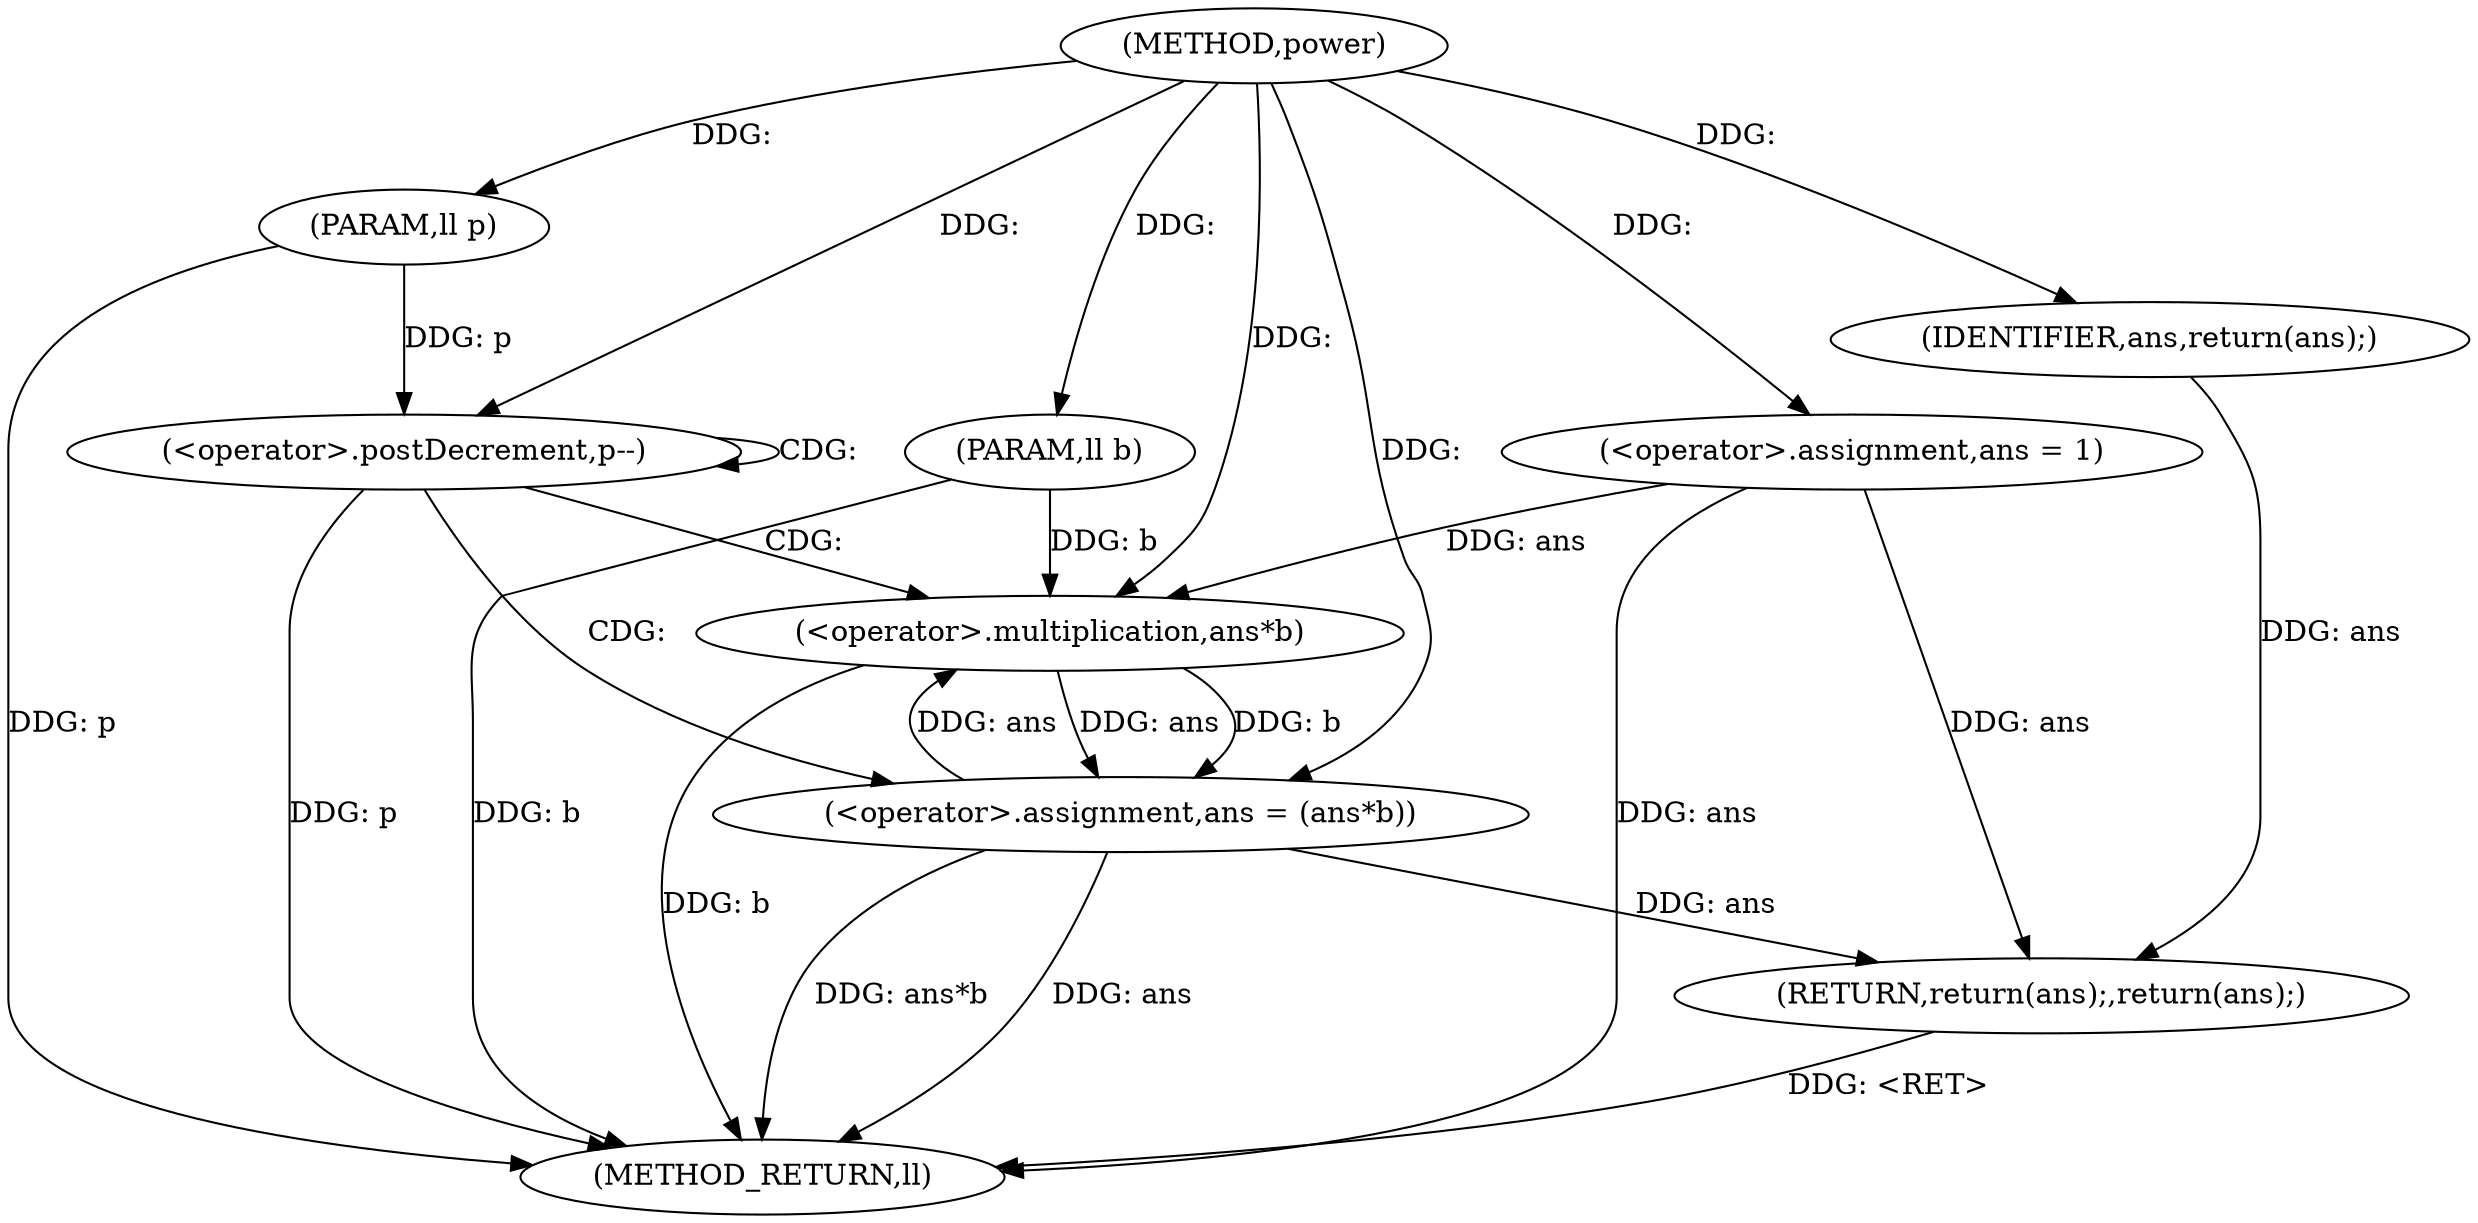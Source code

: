 digraph "power" {  
"1000104" [label = "(METHOD,power)" ]
"1000123" [label = "(METHOD_RETURN,ll)" ]
"1000105" [label = "(PARAM,ll b)" ]
"1000106" [label = "(PARAM,ll p)" ]
"1000109" [label = "(<operator>.assignment,ans = 1)" ]
"1000121" [label = "(RETURN,return(ans);,return(ans);)" ]
"1000113" [label = "(<operator>.postDecrement,p--)" ]
"1000122" [label = "(IDENTIFIER,ans,return(ans);)" ]
"1000116" [label = "(<operator>.assignment,ans = (ans*b))" ]
"1000118" [label = "(<operator>.multiplication,ans*b)" ]
  "1000121" -> "1000123"  [ label = "DDG: <RET>"] 
  "1000105" -> "1000123"  [ label = "DDG: b"] 
  "1000106" -> "1000123"  [ label = "DDG: p"] 
  "1000109" -> "1000123"  [ label = "DDG: ans"] 
  "1000113" -> "1000123"  [ label = "DDG: p"] 
  "1000116" -> "1000123"  [ label = "DDG: ans"] 
  "1000118" -> "1000123"  [ label = "DDG: b"] 
  "1000116" -> "1000123"  [ label = "DDG: ans*b"] 
  "1000104" -> "1000105"  [ label = "DDG: "] 
  "1000104" -> "1000106"  [ label = "DDG: "] 
  "1000104" -> "1000109"  [ label = "DDG: "] 
  "1000122" -> "1000121"  [ label = "DDG: ans"] 
  "1000109" -> "1000121"  [ label = "DDG: ans"] 
  "1000116" -> "1000121"  [ label = "DDG: ans"] 
  "1000104" -> "1000122"  [ label = "DDG: "] 
  "1000106" -> "1000113"  [ label = "DDG: p"] 
  "1000104" -> "1000113"  [ label = "DDG: "] 
  "1000118" -> "1000116"  [ label = "DDG: b"] 
  "1000118" -> "1000116"  [ label = "DDG: ans"] 
  "1000104" -> "1000116"  [ label = "DDG: "] 
  "1000109" -> "1000118"  [ label = "DDG: ans"] 
  "1000116" -> "1000118"  [ label = "DDG: ans"] 
  "1000104" -> "1000118"  [ label = "DDG: "] 
  "1000105" -> "1000118"  [ label = "DDG: b"] 
  "1000113" -> "1000116"  [ label = "CDG: "] 
  "1000113" -> "1000113"  [ label = "CDG: "] 
  "1000113" -> "1000118"  [ label = "CDG: "] 
}
